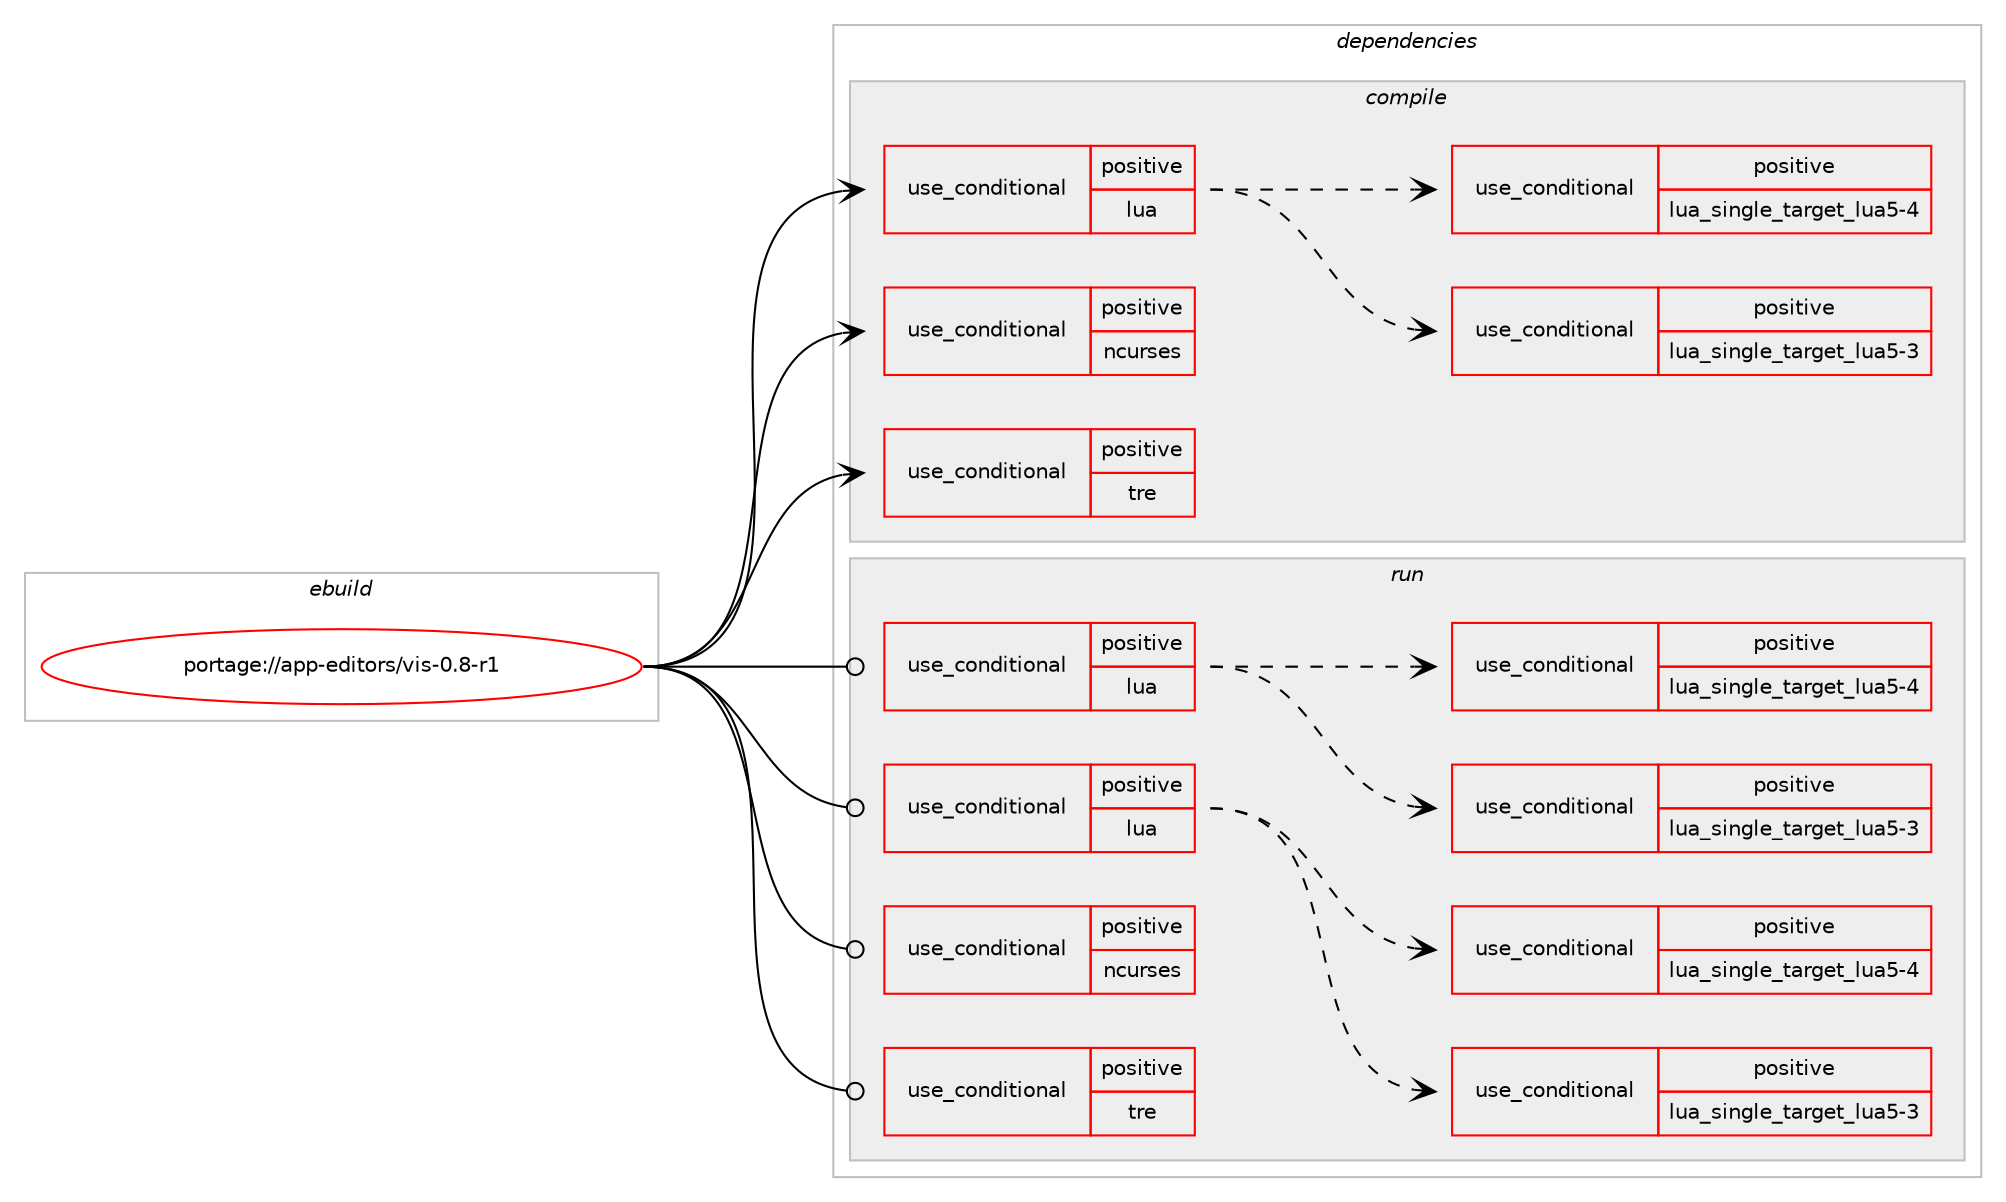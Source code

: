 digraph prolog {

# *************
# Graph options
# *************

newrank=true;
concentrate=true;
compound=true;
graph [rankdir=LR,fontname=Helvetica,fontsize=10,ranksep=1.5];#, ranksep=2.5, nodesep=0.2];
edge  [arrowhead=vee];
node  [fontname=Helvetica,fontsize=10];

# **********
# The ebuild
# **********

subgraph cluster_leftcol {
color=gray;
rank=same;
label=<<i>ebuild</i>>;
id [label="portage://app-editors/vis-0.8-r1", color=red, width=4, href="../app-editors/vis-0.8-r1.svg"];
}

# ****************
# The dependencies
# ****************

subgraph cluster_midcol {
color=gray;
label=<<i>dependencies</i>>;
subgraph cluster_compile {
fillcolor="#eeeeee";
style=filled;
label=<<i>compile</i>>;
subgraph cond5746 {
dependency9169 [label=<<TABLE BORDER="0" CELLBORDER="1" CELLSPACING="0" CELLPADDING="4"><TR><TD ROWSPAN="3" CELLPADDING="10">use_conditional</TD></TR><TR><TD>positive</TD></TR><TR><TD>lua</TD></TR></TABLE>>, shape=none, color=red];
subgraph cond5747 {
dependency9170 [label=<<TABLE BORDER="0" CELLBORDER="1" CELLSPACING="0" CELLPADDING="4"><TR><TD ROWSPAN="3" CELLPADDING="10">use_conditional</TD></TR><TR><TD>positive</TD></TR><TR><TD>lua_single_target_lua5-3</TD></TR></TABLE>>, shape=none, color=red];
# *** BEGIN UNKNOWN DEPENDENCY TYPE (TODO) ***
# dependency9170 -> package_dependency(portage://app-editors/vis-0.8-r1,install,no,dev-lang,lua,none,[,,],[slot(5.3)],[])
# *** END UNKNOWN DEPENDENCY TYPE (TODO) ***

}
dependency9169:e -> dependency9170:w [weight=20,style="dashed",arrowhead="vee"];
subgraph cond5748 {
dependency9171 [label=<<TABLE BORDER="0" CELLBORDER="1" CELLSPACING="0" CELLPADDING="4"><TR><TD ROWSPAN="3" CELLPADDING="10">use_conditional</TD></TR><TR><TD>positive</TD></TR><TR><TD>lua_single_target_lua5-4</TD></TR></TABLE>>, shape=none, color=red];
# *** BEGIN UNKNOWN DEPENDENCY TYPE (TODO) ***
# dependency9171 -> package_dependency(portage://app-editors/vis-0.8-r1,install,no,dev-lang,lua,none,[,,],[slot(5.4)],[])
# *** END UNKNOWN DEPENDENCY TYPE (TODO) ***

}
dependency9169:e -> dependency9171:w [weight=20,style="dashed",arrowhead="vee"];
}
id:e -> dependency9169:w [weight=20,style="solid",arrowhead="vee"];
subgraph cond5749 {
dependency9172 [label=<<TABLE BORDER="0" CELLBORDER="1" CELLSPACING="0" CELLPADDING="4"><TR><TD ROWSPAN="3" CELLPADDING="10">use_conditional</TD></TR><TR><TD>positive</TD></TR><TR><TD>ncurses</TD></TR></TABLE>>, shape=none, color=red];
# *** BEGIN UNKNOWN DEPENDENCY TYPE (TODO) ***
# dependency9172 -> package_dependency(portage://app-editors/vis-0.8-r1,install,no,sys-libs,ncurses,none,[,,],[slot(0),equal],[])
# *** END UNKNOWN DEPENDENCY TYPE (TODO) ***

}
id:e -> dependency9172:w [weight=20,style="solid",arrowhead="vee"];
subgraph cond5750 {
dependency9173 [label=<<TABLE BORDER="0" CELLBORDER="1" CELLSPACING="0" CELLPADDING="4"><TR><TD ROWSPAN="3" CELLPADDING="10">use_conditional</TD></TR><TR><TD>positive</TD></TR><TR><TD>tre</TD></TR></TABLE>>, shape=none, color=red];
# *** BEGIN UNKNOWN DEPENDENCY TYPE (TODO) ***
# dependency9173 -> package_dependency(portage://app-editors/vis-0.8-r1,install,no,dev-libs,tre,none,[,,],[],[])
# *** END UNKNOWN DEPENDENCY TYPE (TODO) ***

}
id:e -> dependency9173:w [weight=20,style="solid",arrowhead="vee"];
# *** BEGIN UNKNOWN DEPENDENCY TYPE (TODO) ***
# id -> package_dependency(portage://app-editors/vis-0.8-r1,install,no,dev-libs,libtermkey,none,[,,],[],[])
# *** END UNKNOWN DEPENDENCY TYPE (TODO) ***

# *** BEGIN UNKNOWN DEPENDENCY TYPE (TODO) ***
# id -> package_dependency(portage://app-editors/vis-0.8-r1,install,no,sys-apps,acl,none,[,,],[],[])
# *** END UNKNOWN DEPENDENCY TYPE (TODO) ***

}
subgraph cluster_compileandrun {
fillcolor="#eeeeee";
style=filled;
label=<<i>compile and run</i>>;
}
subgraph cluster_run {
fillcolor="#eeeeee";
style=filled;
label=<<i>run</i>>;
subgraph cond5751 {
dependency9174 [label=<<TABLE BORDER="0" CELLBORDER="1" CELLSPACING="0" CELLPADDING="4"><TR><TD ROWSPAN="3" CELLPADDING="10">use_conditional</TD></TR><TR><TD>positive</TD></TR><TR><TD>lua</TD></TR></TABLE>>, shape=none, color=red];
subgraph cond5752 {
dependency9175 [label=<<TABLE BORDER="0" CELLBORDER="1" CELLSPACING="0" CELLPADDING="4"><TR><TD ROWSPAN="3" CELLPADDING="10">use_conditional</TD></TR><TR><TD>positive</TD></TR><TR><TD>lua_single_target_lua5-3</TD></TR></TABLE>>, shape=none, color=red];
# *** BEGIN UNKNOWN DEPENDENCY TYPE (TODO) ***
# dependency9175 -> package_dependency(portage://app-editors/vis-0.8-r1,run,no,dev-lang,lua,none,[,,],[slot(5.3)],[])
# *** END UNKNOWN DEPENDENCY TYPE (TODO) ***

}
dependency9174:e -> dependency9175:w [weight=20,style="dashed",arrowhead="vee"];
subgraph cond5753 {
dependency9176 [label=<<TABLE BORDER="0" CELLBORDER="1" CELLSPACING="0" CELLPADDING="4"><TR><TD ROWSPAN="3" CELLPADDING="10">use_conditional</TD></TR><TR><TD>positive</TD></TR><TR><TD>lua_single_target_lua5-4</TD></TR></TABLE>>, shape=none, color=red];
# *** BEGIN UNKNOWN DEPENDENCY TYPE (TODO) ***
# dependency9176 -> package_dependency(portage://app-editors/vis-0.8-r1,run,no,dev-lang,lua,none,[,,],[slot(5.4)],[])
# *** END UNKNOWN DEPENDENCY TYPE (TODO) ***

}
dependency9174:e -> dependency9176:w [weight=20,style="dashed",arrowhead="vee"];
}
id:e -> dependency9174:w [weight=20,style="solid",arrowhead="odot"];
subgraph cond5754 {
dependency9177 [label=<<TABLE BORDER="0" CELLBORDER="1" CELLSPACING="0" CELLPADDING="4"><TR><TD ROWSPAN="3" CELLPADDING="10">use_conditional</TD></TR><TR><TD>positive</TD></TR><TR><TD>lua</TD></TR></TABLE>>, shape=none, color=red];
subgraph cond5755 {
dependency9178 [label=<<TABLE BORDER="0" CELLBORDER="1" CELLSPACING="0" CELLPADDING="4"><TR><TD ROWSPAN="3" CELLPADDING="10">use_conditional</TD></TR><TR><TD>positive</TD></TR><TR><TD>lua_single_target_lua5-3</TD></TR></TABLE>>, shape=none, color=red];
# *** BEGIN UNKNOWN DEPENDENCY TYPE (TODO) ***
# dependency9178 -> package_dependency(portage://app-editors/vis-0.8-r1,run,no,dev-lua,lpeg,none,[,,],[],[use(enable(lua_targets_lua5-3),negative)])
# *** END UNKNOWN DEPENDENCY TYPE (TODO) ***

}
dependency9177:e -> dependency9178:w [weight=20,style="dashed",arrowhead="vee"];
subgraph cond5756 {
dependency9179 [label=<<TABLE BORDER="0" CELLBORDER="1" CELLSPACING="0" CELLPADDING="4"><TR><TD ROWSPAN="3" CELLPADDING="10">use_conditional</TD></TR><TR><TD>positive</TD></TR><TR><TD>lua_single_target_lua5-4</TD></TR></TABLE>>, shape=none, color=red];
# *** BEGIN UNKNOWN DEPENDENCY TYPE (TODO) ***
# dependency9179 -> package_dependency(portage://app-editors/vis-0.8-r1,run,no,dev-lua,lpeg,none,[,,],[],[use(enable(lua_targets_lua5-4),negative)])
# *** END UNKNOWN DEPENDENCY TYPE (TODO) ***

}
dependency9177:e -> dependency9179:w [weight=20,style="dashed",arrowhead="vee"];
}
id:e -> dependency9177:w [weight=20,style="solid",arrowhead="odot"];
subgraph cond5757 {
dependency9180 [label=<<TABLE BORDER="0" CELLBORDER="1" CELLSPACING="0" CELLPADDING="4"><TR><TD ROWSPAN="3" CELLPADDING="10">use_conditional</TD></TR><TR><TD>positive</TD></TR><TR><TD>ncurses</TD></TR></TABLE>>, shape=none, color=red];
# *** BEGIN UNKNOWN DEPENDENCY TYPE (TODO) ***
# dependency9180 -> package_dependency(portage://app-editors/vis-0.8-r1,run,no,sys-libs,ncurses,none,[,,],[slot(0),equal],[])
# *** END UNKNOWN DEPENDENCY TYPE (TODO) ***

}
id:e -> dependency9180:w [weight=20,style="solid",arrowhead="odot"];
subgraph cond5758 {
dependency9181 [label=<<TABLE BORDER="0" CELLBORDER="1" CELLSPACING="0" CELLPADDING="4"><TR><TD ROWSPAN="3" CELLPADDING="10">use_conditional</TD></TR><TR><TD>positive</TD></TR><TR><TD>tre</TD></TR></TABLE>>, shape=none, color=red];
# *** BEGIN UNKNOWN DEPENDENCY TYPE (TODO) ***
# dependency9181 -> package_dependency(portage://app-editors/vis-0.8-r1,run,no,dev-libs,tre,none,[,,],[],[])
# *** END UNKNOWN DEPENDENCY TYPE (TODO) ***

}
id:e -> dependency9181:w [weight=20,style="solid",arrowhead="odot"];
# *** BEGIN UNKNOWN DEPENDENCY TYPE (TODO) ***
# id -> package_dependency(portage://app-editors/vis-0.8-r1,run,no,app-eselect,eselect-vi,none,[,,],[],[])
# *** END UNKNOWN DEPENDENCY TYPE (TODO) ***

# *** BEGIN UNKNOWN DEPENDENCY TYPE (TODO) ***
# id -> package_dependency(portage://app-editors/vis-0.8-r1,run,no,dev-libs,libtermkey,none,[,,],[],[])
# *** END UNKNOWN DEPENDENCY TYPE (TODO) ***

# *** BEGIN UNKNOWN DEPENDENCY TYPE (TODO) ***
# id -> package_dependency(portage://app-editors/vis-0.8-r1,run,no,sys-apps,acl,none,[,,],[],[])
# *** END UNKNOWN DEPENDENCY TYPE (TODO) ***

}
}

# **************
# The candidates
# **************

subgraph cluster_choices {
rank=same;
color=gray;
label=<<i>candidates</i>>;

}

}
